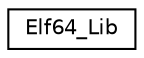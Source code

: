 digraph "Graphical Class Hierarchy"
{
 // LATEX_PDF_SIZE
  edge [fontname="Helvetica",fontsize="10",labelfontname="Helvetica",labelfontsize="10"];
  node [fontname="Helvetica",fontsize="10",shape=record];
  rankdir="LR";
  Node0 [label="Elf64_Lib",height=0.2,width=0.4,color="black", fillcolor="white", style="filled",URL="$structElf64__Lib.html",tooltip=" "];
}
